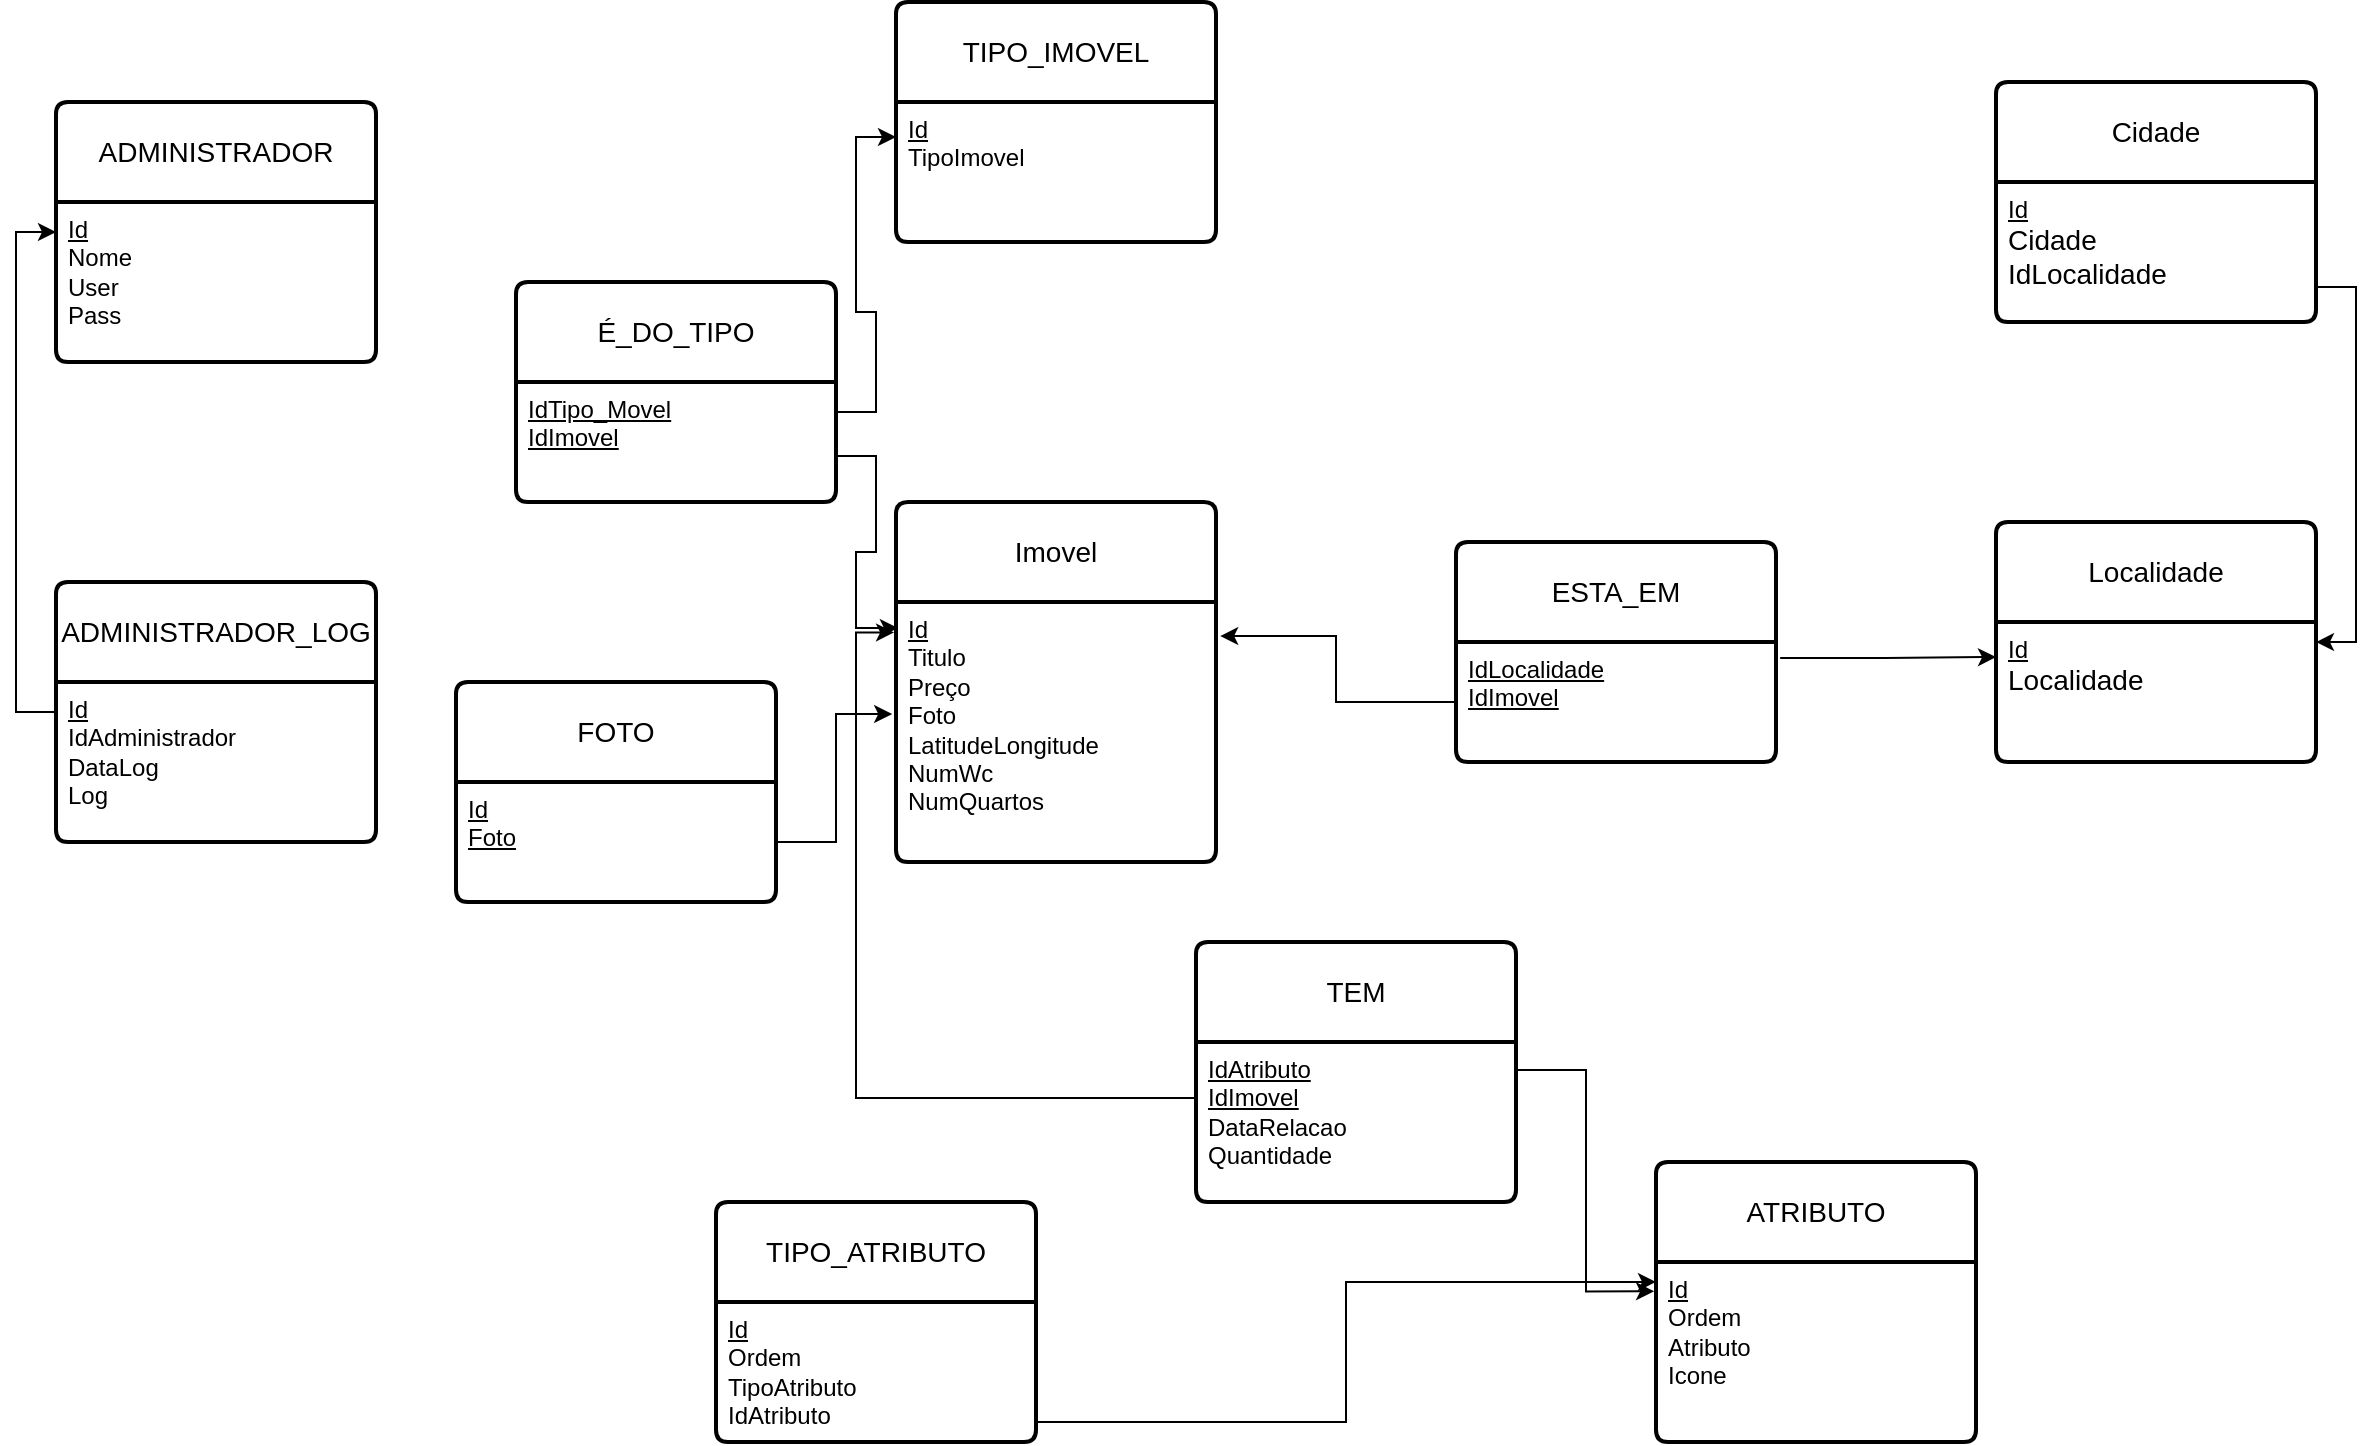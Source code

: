 <mxfile version="28.2.7">
  <diagram name="Página-1" id="x7uFeTkZGOcGGUuAfZ5G">
    <mxGraphModel dx="1426" dy="785" grid="1" gridSize="10" guides="1" tooltips="1" connect="1" arrows="1" fold="1" page="1" pageScale="1" pageWidth="1654" pageHeight="2336" math="0" shadow="0">
      <root>
        <mxCell id="0" />
        <mxCell id="1" parent="0" />
        <mxCell id="WfhGkfNJceTfrBqpxu6i-1" value="ADMINISTRADOR" style="swimlane;childLayout=stackLayout;horizontal=1;startSize=50;horizontalStack=0;rounded=1;fontSize=14;fontStyle=0;strokeWidth=2;resizeParent=0;resizeLast=1;shadow=0;dashed=0;align=center;arcSize=4;whiteSpace=wrap;html=1;" parent="1" vertex="1">
          <mxGeometry x="160" y="140" width="160" height="130" as="geometry" />
        </mxCell>
        <mxCell id="WfhGkfNJceTfrBqpxu6i-2" value="&lt;u&gt;Id&lt;/u&gt;&lt;div&gt;Nome&lt;/div&gt;&lt;div&gt;User&lt;/div&gt;&lt;div&gt;Pass&lt;/div&gt;" style="align=left;strokeColor=none;fillColor=none;spacingLeft=4;spacingRight=4;fontSize=12;verticalAlign=top;resizable=0;rotatable=0;part=1;html=1;whiteSpace=wrap;" parent="WfhGkfNJceTfrBqpxu6i-1" vertex="1">
          <mxGeometry y="50" width="160" height="80" as="geometry" />
        </mxCell>
        <mxCell id="WfhGkfNJceTfrBqpxu6i-3" value="TIPO_IMOVEL" style="swimlane;childLayout=stackLayout;horizontal=1;startSize=50;horizontalStack=0;rounded=1;fontSize=14;fontStyle=0;strokeWidth=2;resizeParent=0;resizeLast=1;shadow=0;dashed=0;align=center;arcSize=4;whiteSpace=wrap;html=1;" parent="1" vertex="1">
          <mxGeometry x="580" y="90" width="160" height="120" as="geometry" />
        </mxCell>
        <mxCell id="WfhGkfNJceTfrBqpxu6i-4" value="&lt;div&gt;&lt;u&gt;Id&lt;/u&gt;&lt;/div&gt;&lt;div&gt;TipoImovel&lt;/div&gt;" style="align=left;strokeColor=none;fillColor=none;spacingLeft=4;spacingRight=4;fontSize=12;verticalAlign=top;resizable=0;rotatable=0;part=1;html=1;whiteSpace=wrap;" parent="WfhGkfNJceTfrBqpxu6i-3" vertex="1">
          <mxGeometry y="50" width="160" height="70" as="geometry" />
        </mxCell>
        <mxCell id="WfhGkfNJceTfrBqpxu6i-5" value="Cidade" style="swimlane;childLayout=stackLayout;horizontal=1;startSize=50;horizontalStack=0;rounded=1;fontSize=14;fontStyle=0;strokeWidth=2;resizeParent=0;resizeLast=1;shadow=0;dashed=0;align=center;arcSize=4;whiteSpace=wrap;html=1;" parent="1" vertex="1">
          <mxGeometry x="1130" y="130" width="160" height="120" as="geometry" />
        </mxCell>
        <mxCell id="WfhGkfNJceTfrBqpxu6i-6" value="&lt;u&gt;Id&lt;/u&gt;&lt;div&gt;&lt;span style=&quot;font-size: 14px; text-align: center; background-color: transparent; color: light-dark(rgb(0, 0, 0), rgb(255, 255, 255));&quot;&gt;Cidade&lt;/span&gt;&lt;/div&gt;&lt;div&gt;&lt;span style=&quot;font-size: 14px; text-align: center; background-color: transparent; color: light-dark(rgb(0, 0, 0), rgb(255, 255, 255));&quot;&gt;IdLocalidade&lt;/span&gt;&lt;/div&gt;" style="align=left;strokeColor=none;fillColor=none;spacingLeft=4;spacingRight=4;fontSize=12;verticalAlign=top;resizable=0;rotatable=0;part=1;html=1;whiteSpace=wrap;" parent="WfhGkfNJceTfrBqpxu6i-5" vertex="1">
          <mxGeometry y="50" width="160" height="70" as="geometry" />
        </mxCell>
        <mxCell id="z7CBJkemR01QLc5ZUInY-9" style="edgeStyle=orthogonalEdgeStyle;rounded=0;orthogonalLoop=1;jettySize=auto;html=1;entryX=0;entryY=0.5;entryDx=0;entryDy=0;exitX=0;exitY=0.5;exitDx=0;exitDy=0;" edge="1" parent="1" source="WfhGkfNJceTfrBqpxu6i-7" target="WfhGkfNJceTfrBqpxu6i-1">
          <mxGeometry relative="1" as="geometry" />
        </mxCell>
        <mxCell id="WfhGkfNJceTfrBqpxu6i-7" value="ADMINISTRADOR_LOG" style="swimlane;childLayout=stackLayout;horizontal=1;startSize=50;horizontalStack=0;rounded=1;fontSize=14;fontStyle=0;strokeWidth=2;resizeParent=0;resizeLast=1;shadow=0;dashed=0;align=center;arcSize=4;whiteSpace=wrap;html=1;" parent="1" vertex="1">
          <mxGeometry x="160" y="380" width="160" height="130" as="geometry" />
        </mxCell>
        <mxCell id="WfhGkfNJceTfrBqpxu6i-8" value="&lt;u&gt;Id&lt;/u&gt;&lt;div&gt;IdAdministrador&lt;/div&gt;&lt;div&gt;DataLog&lt;/div&gt;&lt;div&gt;Log&lt;/div&gt;" style="align=left;strokeColor=none;fillColor=none;spacingLeft=4;spacingRight=4;fontSize=12;verticalAlign=top;resizable=0;rotatable=0;part=1;html=1;whiteSpace=wrap;" parent="WfhGkfNJceTfrBqpxu6i-7" vertex="1">
          <mxGeometry y="50" width="160" height="80" as="geometry" />
        </mxCell>
        <mxCell id="z7CBJkemR01QLc5ZUInY-1" value="Localidade" style="swimlane;childLayout=stackLayout;horizontal=1;startSize=50;horizontalStack=0;rounded=1;fontSize=14;fontStyle=0;strokeWidth=2;resizeParent=0;resizeLast=1;shadow=0;dashed=0;align=center;arcSize=4;whiteSpace=wrap;html=1;" vertex="1" parent="1">
          <mxGeometry x="1130" y="350" width="160" height="120" as="geometry" />
        </mxCell>
        <mxCell id="z7CBJkemR01QLc5ZUInY-2" value="&lt;u&gt;Id&lt;/u&gt;&lt;div&gt;&lt;span style=&quot;font-size: 14px; text-align: center;&quot;&gt;Localidade&lt;/span&gt;&lt;/div&gt;" style="align=left;strokeColor=none;fillColor=none;spacingLeft=4;spacingRight=4;fontSize=12;verticalAlign=top;resizable=0;rotatable=0;part=1;html=1;whiteSpace=wrap;" vertex="1" parent="z7CBJkemR01QLc5ZUInY-1">
          <mxGeometry y="50" width="160" height="70" as="geometry" />
        </mxCell>
        <mxCell id="z7CBJkemR01QLc5ZUInY-3" value="TIPO_ATRIBUTO" style="swimlane;childLayout=stackLayout;horizontal=1;startSize=50;horizontalStack=0;rounded=1;fontSize=14;fontStyle=0;strokeWidth=2;resizeParent=0;resizeLast=1;shadow=0;dashed=0;align=center;arcSize=4;whiteSpace=wrap;html=1;" vertex="1" parent="1">
          <mxGeometry x="490" y="690" width="160" height="120" as="geometry" />
        </mxCell>
        <mxCell id="z7CBJkemR01QLc5ZUInY-4" value="&lt;div&gt;&lt;span style=&quot;background-color: transparent; color: light-dark(rgb(0, 0, 0), rgb(255, 255, 255));&quot;&gt;&lt;u&gt;Id&lt;/u&gt;&lt;/span&gt;&lt;/div&gt;&lt;div&gt;&lt;span style=&quot;background-color: transparent; color: light-dark(rgb(0, 0, 0), rgb(255, 255, 255));&quot;&gt;Ordem&lt;/span&gt;&lt;/div&gt;&lt;div&gt;TipoAtributo&lt;/div&gt;&lt;div&gt;IdAtributo&lt;/div&gt;" style="align=left;strokeColor=none;fillColor=none;spacingLeft=4;spacingRight=4;fontSize=12;verticalAlign=top;resizable=0;rotatable=0;part=1;html=1;whiteSpace=wrap;" vertex="1" parent="z7CBJkemR01QLc5ZUInY-3">
          <mxGeometry y="50" width="160" height="70" as="geometry" />
        </mxCell>
        <mxCell id="z7CBJkemR01QLc5ZUInY-5" value="ATRIBUTO" style="swimlane;childLayout=stackLayout;horizontal=1;startSize=50;horizontalStack=0;rounded=1;fontSize=14;fontStyle=0;strokeWidth=2;resizeParent=0;resizeLast=1;shadow=0;dashed=0;align=center;arcSize=4;whiteSpace=wrap;html=1;" vertex="1" parent="1">
          <mxGeometry x="960" y="670" width="160" height="140" as="geometry" />
        </mxCell>
        <mxCell id="z7CBJkemR01QLc5ZUInY-6" value="&lt;u&gt;Id&lt;/u&gt;&lt;div&gt;&lt;span style=&quot;background-color: transparent; color: light-dark(rgb(0, 0, 0), rgb(255, 255, 255));&quot;&gt;Ordem&lt;/span&gt;&lt;div&gt;Atributo&lt;/div&gt;&lt;div&gt;Icone&lt;/div&gt;&lt;/div&gt;" style="align=left;strokeColor=none;fillColor=none;spacingLeft=4;spacingRight=4;fontSize=12;verticalAlign=top;resizable=0;rotatable=0;part=1;html=1;whiteSpace=wrap;" vertex="1" parent="z7CBJkemR01QLc5ZUInY-5">
          <mxGeometry y="50" width="160" height="90" as="geometry" />
        </mxCell>
        <mxCell id="z7CBJkemR01QLc5ZUInY-7" value="Imovel" style="swimlane;childLayout=stackLayout;horizontal=1;startSize=50;horizontalStack=0;rounded=1;fontSize=14;fontStyle=0;strokeWidth=2;resizeParent=0;resizeLast=1;shadow=0;dashed=0;align=center;arcSize=4;whiteSpace=wrap;html=1;" vertex="1" parent="1">
          <mxGeometry x="580" y="340" width="160" height="180" as="geometry" />
        </mxCell>
        <mxCell id="z7CBJkemR01QLc5ZUInY-8" value="&lt;u&gt;Id&lt;/u&gt;&lt;div&gt;&lt;span style=&quot;background-color: transparent; color: light-dark(rgb(0, 0, 0), rgb(255, 255, 255));&quot;&gt;Titulo&lt;/span&gt;&lt;div&gt;&lt;span style=&quot;background-color: transparent; color: light-dark(rgb(0, 0, 0), rgb(255, 255, 255));&quot;&gt;Preço&lt;/span&gt;&lt;/div&gt;&lt;div&gt;Foto&lt;/div&gt;&lt;div&gt;LatitudeLongitude&lt;/div&gt;&lt;div&gt;NumWc&lt;/div&gt;&lt;div&gt;NumQuartos&lt;/div&gt;&lt;/div&gt;" style="align=left;strokeColor=none;fillColor=none;spacingLeft=4;spacingRight=4;fontSize=12;verticalAlign=top;resizable=0;rotatable=0;part=1;html=1;whiteSpace=wrap;" vertex="1" parent="z7CBJkemR01QLc5ZUInY-7">
          <mxGeometry y="50" width="160" height="130" as="geometry" />
        </mxCell>
        <mxCell id="z7CBJkemR01QLc5ZUInY-13" value="TEM" style="swimlane;childLayout=stackLayout;horizontal=1;startSize=50;horizontalStack=0;rounded=1;fontSize=14;fontStyle=0;strokeWidth=2;resizeParent=0;resizeLast=1;shadow=0;dashed=0;align=center;arcSize=4;whiteSpace=wrap;html=1;" vertex="1" parent="1">
          <mxGeometry x="730" y="560" width="160" height="130" as="geometry" />
        </mxCell>
        <mxCell id="z7CBJkemR01QLc5ZUInY-14" value="&lt;u&gt;IdAtributo&lt;/u&gt;&lt;div&gt;&lt;u&gt;IdImovel&lt;br&gt;&lt;/u&gt;&lt;div&gt;DataRelacao&lt;div&gt;Quantidade&lt;/div&gt;&lt;div&gt;&lt;br&gt;&lt;/div&gt;&lt;/div&gt;&lt;/div&gt;" style="align=left;strokeColor=none;fillColor=none;spacingLeft=4;spacingRight=4;fontSize=12;verticalAlign=top;resizable=0;rotatable=0;part=1;html=1;whiteSpace=wrap;" vertex="1" parent="z7CBJkemR01QLc5ZUInY-13">
          <mxGeometry y="50" width="160" height="80" as="geometry" />
        </mxCell>
        <mxCell id="z7CBJkemR01QLc5ZUInY-16" style="edgeStyle=orthogonalEdgeStyle;rounded=0;orthogonalLoop=1;jettySize=auto;html=1;entryX=-0.006;entryY=0.163;entryDx=0;entryDy=0;entryPerimeter=0;exitX=1;exitY=0.175;exitDx=0;exitDy=0;exitPerimeter=0;" edge="1" parent="1" source="z7CBJkemR01QLc5ZUInY-14" target="z7CBJkemR01QLc5ZUInY-6">
          <mxGeometry relative="1" as="geometry" />
        </mxCell>
        <mxCell id="z7CBJkemR01QLc5ZUInY-17" style="edgeStyle=orthogonalEdgeStyle;rounded=0;orthogonalLoop=1;jettySize=auto;html=1;entryX=-0.006;entryY=0.117;entryDx=0;entryDy=0;entryPerimeter=0;exitX=-0.006;exitY=0.35;exitDx=0;exitDy=0;exitPerimeter=0;" edge="1" parent="1" source="z7CBJkemR01QLc5ZUInY-14" target="z7CBJkemR01QLc5ZUInY-8">
          <mxGeometry relative="1" as="geometry" />
        </mxCell>
        <mxCell id="z7CBJkemR01QLc5ZUInY-21" style="edgeStyle=orthogonalEdgeStyle;rounded=0;orthogonalLoop=1;jettySize=auto;html=1;entryX=0;entryY=0.111;entryDx=0;entryDy=0;exitX=1.006;exitY=0.857;exitDx=0;exitDy=0;exitPerimeter=0;entryPerimeter=0;" edge="1" parent="1" source="z7CBJkemR01QLc5ZUInY-4" target="z7CBJkemR01QLc5ZUInY-6">
          <mxGeometry relative="1" as="geometry" />
        </mxCell>
        <mxCell id="z7CBJkemR01QLc5ZUInY-23" style="edgeStyle=orthogonalEdgeStyle;rounded=0;orthogonalLoop=1;jettySize=auto;html=1;entryX=1;entryY=0.143;entryDx=0;entryDy=0;exitX=1;exitY=0.75;exitDx=0;exitDy=0;entryPerimeter=0;" edge="1" parent="1" source="WfhGkfNJceTfrBqpxu6i-6" target="z7CBJkemR01QLc5ZUInY-2">
          <mxGeometry relative="1" as="geometry" />
        </mxCell>
        <mxCell id="z7CBJkemR01QLc5ZUInY-24" value="É_DO_TIPO" style="swimlane;childLayout=stackLayout;horizontal=1;startSize=50;horizontalStack=0;rounded=1;fontSize=14;fontStyle=0;strokeWidth=2;resizeParent=0;resizeLast=1;shadow=0;dashed=0;align=center;arcSize=4;whiteSpace=wrap;html=1;" vertex="1" parent="1">
          <mxGeometry x="390" y="230" width="160" height="110" as="geometry" />
        </mxCell>
        <mxCell id="z7CBJkemR01QLc5ZUInY-25" value="&lt;div&gt;&lt;u&gt;IdTipo_Movel&lt;/u&gt;&lt;/div&gt;&lt;div&gt;&lt;u&gt;IdImovel&lt;/u&gt;&lt;/div&gt;" style="align=left;strokeColor=none;fillColor=none;spacingLeft=4;spacingRight=4;fontSize=12;verticalAlign=top;resizable=0;rotatable=0;part=1;html=1;whiteSpace=wrap;" vertex="1" parent="z7CBJkemR01QLc5ZUInY-24">
          <mxGeometry y="50" width="160" height="60" as="geometry" />
        </mxCell>
        <mxCell id="z7CBJkemR01QLc5ZUInY-26" style="edgeStyle=orthogonalEdgeStyle;rounded=0;orthogonalLoop=1;jettySize=auto;html=1;entryX=0;entryY=0.25;entryDx=0;entryDy=0;exitX=1;exitY=0.25;exitDx=0;exitDy=0;" edge="1" parent="1" source="z7CBJkemR01QLc5ZUInY-25" target="WfhGkfNJceTfrBqpxu6i-4">
          <mxGeometry relative="1" as="geometry" />
        </mxCell>
        <mxCell id="z7CBJkemR01QLc5ZUInY-27" style="edgeStyle=orthogonalEdgeStyle;rounded=0;orthogonalLoop=1;jettySize=auto;html=1;entryX=0.006;entryY=0.1;entryDx=0;entryDy=0;entryPerimeter=0;exitX=1.006;exitY=0.617;exitDx=0;exitDy=0;exitPerimeter=0;" edge="1" parent="1" source="z7CBJkemR01QLc5ZUInY-25" target="z7CBJkemR01QLc5ZUInY-8">
          <mxGeometry relative="1" as="geometry" />
        </mxCell>
        <mxCell id="z7CBJkemR01QLc5ZUInY-30" value="ESTA_EM" style="swimlane;childLayout=stackLayout;horizontal=1;startSize=50;horizontalStack=0;rounded=1;fontSize=14;fontStyle=0;strokeWidth=2;resizeParent=0;resizeLast=1;shadow=0;dashed=0;align=center;arcSize=4;whiteSpace=wrap;html=1;" vertex="1" parent="1">
          <mxGeometry x="860" y="360" width="160" height="110" as="geometry" />
        </mxCell>
        <mxCell id="z7CBJkemR01QLc5ZUInY-31" value="&lt;div&gt;&lt;u&gt;IdLocalidade&lt;/u&gt;&lt;/div&gt;&lt;div&gt;&lt;u&gt;IdImovel&lt;/u&gt;&lt;/div&gt;" style="align=left;strokeColor=none;fillColor=none;spacingLeft=4;spacingRight=4;fontSize=12;verticalAlign=top;resizable=0;rotatable=0;part=1;html=1;whiteSpace=wrap;" vertex="1" parent="z7CBJkemR01QLc5ZUInY-30">
          <mxGeometry y="50" width="160" height="60" as="geometry" />
        </mxCell>
        <mxCell id="z7CBJkemR01QLc5ZUInY-32" style="edgeStyle=orthogonalEdgeStyle;rounded=0;orthogonalLoop=1;jettySize=auto;html=1;entryX=0;entryY=0.25;entryDx=0;entryDy=0;exitX=1.013;exitY=0.133;exitDx=0;exitDy=0;exitPerimeter=0;" edge="1" parent="1" source="z7CBJkemR01QLc5ZUInY-31" target="z7CBJkemR01QLc5ZUInY-2">
          <mxGeometry relative="1" as="geometry" />
        </mxCell>
        <mxCell id="z7CBJkemR01QLc5ZUInY-33" style="edgeStyle=orthogonalEdgeStyle;rounded=0;orthogonalLoop=1;jettySize=auto;html=1;entryX=1.013;entryY=0.131;entryDx=0;entryDy=0;entryPerimeter=0;" edge="1" parent="1" source="z7CBJkemR01QLc5ZUInY-31" target="z7CBJkemR01QLc5ZUInY-8">
          <mxGeometry relative="1" as="geometry" />
        </mxCell>
        <mxCell id="z7CBJkemR01QLc5ZUInY-34" value="FOTO" style="swimlane;childLayout=stackLayout;horizontal=1;startSize=50;horizontalStack=0;rounded=1;fontSize=14;fontStyle=0;strokeWidth=2;resizeParent=0;resizeLast=1;shadow=0;dashed=0;align=center;arcSize=4;whiteSpace=wrap;html=1;" vertex="1" parent="1">
          <mxGeometry x="360" y="430" width="160" height="110" as="geometry" />
        </mxCell>
        <mxCell id="z7CBJkemR01QLc5ZUInY-35" value="&lt;div&gt;&lt;u&gt;Id&lt;/u&gt;&lt;/div&gt;&lt;div&gt;&lt;u&gt;Foto&lt;/u&gt;&lt;/div&gt;" style="align=left;strokeColor=none;fillColor=none;spacingLeft=4;spacingRight=4;fontSize=12;verticalAlign=top;resizable=0;rotatable=0;part=1;html=1;whiteSpace=wrap;" vertex="1" parent="z7CBJkemR01QLc5ZUInY-34">
          <mxGeometry y="50" width="160" height="60" as="geometry" />
        </mxCell>
        <mxCell id="z7CBJkemR01QLc5ZUInY-36" style="edgeStyle=orthogonalEdgeStyle;rounded=0;orthogonalLoop=1;jettySize=auto;html=1;entryX=-0.012;entryY=0.431;entryDx=0;entryDy=0;entryPerimeter=0;" edge="1" parent="1" source="z7CBJkemR01QLc5ZUInY-35" target="z7CBJkemR01QLc5ZUInY-8">
          <mxGeometry relative="1" as="geometry" />
        </mxCell>
      </root>
    </mxGraphModel>
  </diagram>
</mxfile>
